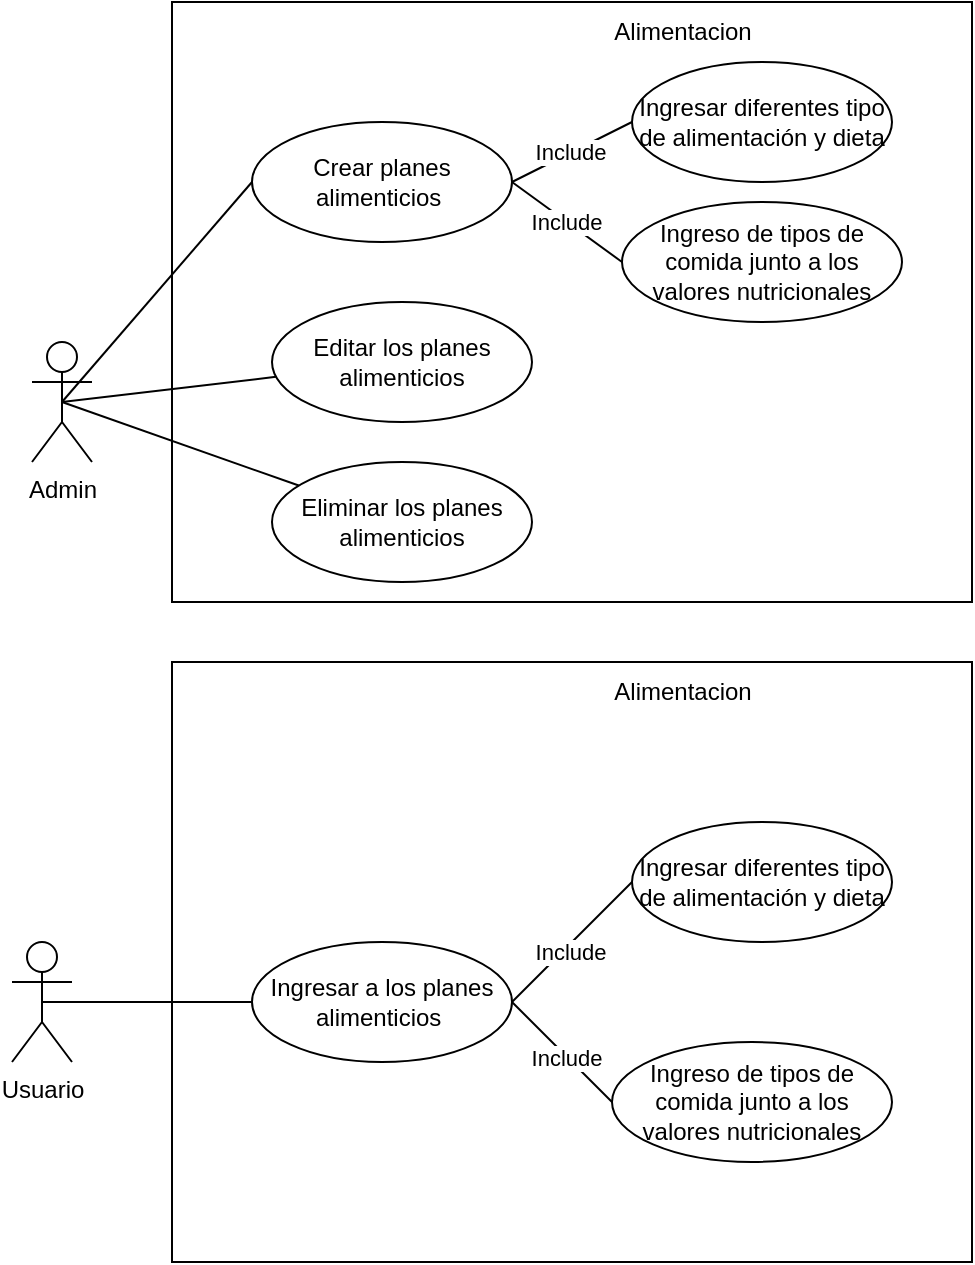 <mxfile version="24.7.10" pages="2">
  <diagram name="Modulo de alimentacion" id="Y9_49UCqUVnqr2mQ7oe9">
    <mxGraphModel dx="1035" dy="517" grid="1" gridSize="10" guides="1" tooltips="1" connect="1" arrows="1" fold="1" page="1" pageScale="1" pageWidth="827" pageHeight="1169" math="0" shadow="0">
      <root>
        <mxCell id="0" />
        <mxCell id="1" parent="0" />
        <mxCell id="nPxMI3wkcNo-XMpQiCZf-1" value="Admin" style="shape=umlActor;verticalLabelPosition=bottom;verticalAlign=top;html=1;outlineConnect=0;" vertex="1" parent="1">
          <mxGeometry x="80" y="240" width="30" height="60" as="geometry" />
        </mxCell>
        <mxCell id="nPxMI3wkcNo-XMpQiCZf-4" value="" style="rounded=0;whiteSpace=wrap;html=1;" vertex="1" parent="1">
          <mxGeometry x="150" y="70" width="400" height="300" as="geometry" />
        </mxCell>
        <mxCell id="nPxMI3wkcNo-XMpQiCZf-18" style="rounded=0;orthogonalLoop=1;jettySize=auto;html=1;entryX=0;entryY=0.5;entryDx=0;entryDy=0;endArrow=none;endFill=0;exitX=1;exitY=0.5;exitDx=0;exitDy=0;" edge="1" parent="1" source="nPxMI3wkcNo-XMpQiCZf-22" target="nPxMI3wkcNo-XMpQiCZf-20">
          <mxGeometry relative="1" as="geometry">
            <mxPoint x="320.586" y="145.551" as="sourcePoint" />
            <mxPoint x="370" y="160.0" as="targetPoint" />
          </mxGeometry>
        </mxCell>
        <mxCell id="nPxMI3wkcNo-XMpQiCZf-37" value="Include" style="edgeLabel;html=1;align=center;verticalAlign=middle;resizable=0;points=[];" vertex="1" connectable="0" parent="nPxMI3wkcNo-XMpQiCZf-18">
          <mxGeometry x="-0.012" y="1" relative="1" as="geometry">
            <mxPoint as="offset" />
          </mxGeometry>
        </mxCell>
        <mxCell id="nPxMI3wkcNo-XMpQiCZf-10" value="Alimentacion" style="text;html=1;align=center;verticalAlign=middle;resizable=0;points=[];autosize=1;strokeColor=none;fillColor=none;" vertex="1" parent="1">
          <mxGeometry x="360" y="70" width="90" height="30" as="geometry" />
        </mxCell>
        <mxCell id="nPxMI3wkcNo-XMpQiCZf-19" style="rounded=0;orthogonalLoop=1;jettySize=auto;html=1;endArrow=none;endFill=0;exitX=1;exitY=0.5;exitDx=0;exitDy=0;entryX=0;entryY=0.5;entryDx=0;entryDy=0;" edge="1" parent="1" source="nPxMI3wkcNo-XMpQiCZf-22" target="nPxMI3wkcNo-XMpQiCZf-21">
          <mxGeometry relative="1" as="geometry">
            <mxPoint x="370" y="160" as="targetPoint" />
            <mxPoint x="315.555" y="187.222" as="sourcePoint" />
          </mxGeometry>
        </mxCell>
        <mxCell id="nPxMI3wkcNo-XMpQiCZf-38" value="Include" style="edgeLabel;html=1;align=center;verticalAlign=middle;resizable=0;points=[];" vertex="1" connectable="0" parent="nPxMI3wkcNo-XMpQiCZf-19">
          <mxGeometry x="-0.024" relative="1" as="geometry">
            <mxPoint as="offset" />
          </mxGeometry>
        </mxCell>
        <mxCell id="nPxMI3wkcNo-XMpQiCZf-13" value="Editar los planes alimenticios" style="ellipse;whiteSpace=wrap;html=1;" vertex="1" parent="1">
          <mxGeometry x="200" y="220" width="130" height="60" as="geometry" />
        </mxCell>
        <mxCell id="nPxMI3wkcNo-XMpQiCZf-14" style="rounded=0;orthogonalLoop=1;jettySize=auto;html=1;entryX=0.5;entryY=0.5;entryDx=0;entryDy=0;entryPerimeter=0;endArrow=none;endFill=0;" edge="1" parent="1" source="nPxMI3wkcNo-XMpQiCZf-13" target="nPxMI3wkcNo-XMpQiCZf-1">
          <mxGeometry relative="1" as="geometry" />
        </mxCell>
        <mxCell id="nPxMI3wkcNo-XMpQiCZf-20" value="Ingresar diferentes tipo de alimentación y dieta" style="ellipse;whiteSpace=wrap;html=1;" vertex="1" parent="1">
          <mxGeometry x="380" y="100" width="130" height="60" as="geometry" />
        </mxCell>
        <mxCell id="nPxMI3wkcNo-XMpQiCZf-21" value="Ingreso de tipos de comida junto a los valores nutricionales" style="ellipse;whiteSpace=wrap;html=1;" vertex="1" parent="1">
          <mxGeometry x="375" y="170" width="140" height="60" as="geometry" />
        </mxCell>
        <mxCell id="nPxMI3wkcNo-XMpQiCZf-22" value="Crear planes alimenticios&amp;nbsp;" style="ellipse;whiteSpace=wrap;html=1;" vertex="1" parent="1">
          <mxGeometry x="190" y="130" width="130" height="60" as="geometry" />
        </mxCell>
        <mxCell id="nPxMI3wkcNo-XMpQiCZf-23" style="rounded=0;orthogonalLoop=1;jettySize=auto;html=1;entryX=0.5;entryY=0.5;entryDx=0;entryDy=0;entryPerimeter=0;endArrow=none;endFill=0;exitX=0;exitY=0.5;exitDx=0;exitDy=0;" edge="1" parent="1" source="nPxMI3wkcNo-XMpQiCZf-22" target="nPxMI3wkcNo-XMpQiCZf-1">
          <mxGeometry relative="1" as="geometry">
            <mxPoint x="222" y="293" as="sourcePoint" />
            <mxPoint x="105" y="280" as="targetPoint" />
          </mxGeometry>
        </mxCell>
        <mxCell id="nPxMI3wkcNo-XMpQiCZf-24" value="Usuario" style="shape=umlActor;verticalLabelPosition=bottom;verticalAlign=top;html=1;outlineConnect=0;" vertex="1" parent="1">
          <mxGeometry x="70" y="540" width="30" height="60" as="geometry" />
        </mxCell>
        <mxCell id="nPxMI3wkcNo-XMpQiCZf-25" value="" style="rounded=0;whiteSpace=wrap;html=1;" vertex="1" parent="1">
          <mxGeometry x="150" y="400" width="400" height="300" as="geometry" />
        </mxCell>
        <mxCell id="nPxMI3wkcNo-XMpQiCZf-26" style="rounded=0;orthogonalLoop=1;jettySize=auto;html=1;entryX=0;entryY=0.5;entryDx=0;entryDy=0;endArrow=none;endFill=0;exitX=1;exitY=0.5;exitDx=0;exitDy=0;" edge="1" parent="1" source="nPxMI3wkcNo-XMpQiCZf-33" target="nPxMI3wkcNo-XMpQiCZf-31">
          <mxGeometry relative="1" as="geometry">
            <mxPoint x="320.586" y="475.551" as="sourcePoint" />
            <mxPoint x="370" y="490.0" as="targetPoint" />
          </mxGeometry>
        </mxCell>
        <mxCell id="nPxMI3wkcNo-XMpQiCZf-39" value="Include" style="edgeLabel;html=1;align=center;verticalAlign=middle;resizable=0;points=[];" vertex="1" connectable="0" parent="nPxMI3wkcNo-XMpQiCZf-26">
          <mxGeometry x="-0.106" y="-2" relative="1" as="geometry">
            <mxPoint as="offset" />
          </mxGeometry>
        </mxCell>
        <mxCell id="nPxMI3wkcNo-XMpQiCZf-27" value="Alimentacion" style="text;html=1;align=center;verticalAlign=middle;resizable=0;points=[];autosize=1;strokeColor=none;fillColor=none;" vertex="1" parent="1">
          <mxGeometry x="360" y="400" width="90" height="30" as="geometry" />
        </mxCell>
        <mxCell id="nPxMI3wkcNo-XMpQiCZf-28" style="rounded=0;orthogonalLoop=1;jettySize=auto;html=1;endArrow=none;endFill=0;exitX=1;exitY=0.5;exitDx=0;exitDy=0;entryX=0;entryY=0.5;entryDx=0;entryDy=0;" edge="1" parent="1" source="nPxMI3wkcNo-XMpQiCZf-33" target="nPxMI3wkcNo-XMpQiCZf-32">
          <mxGeometry relative="1" as="geometry">
            <mxPoint x="370" y="490" as="targetPoint" />
            <mxPoint x="315.555" y="517.222" as="sourcePoint" />
          </mxGeometry>
        </mxCell>
        <mxCell id="nPxMI3wkcNo-XMpQiCZf-40" value="Include" style="edgeLabel;html=1;align=center;verticalAlign=middle;resizable=0;points=[];" vertex="1" connectable="0" parent="nPxMI3wkcNo-XMpQiCZf-28">
          <mxGeometry x="0.087" y="-1" relative="1" as="geometry">
            <mxPoint as="offset" />
          </mxGeometry>
        </mxCell>
        <mxCell id="nPxMI3wkcNo-XMpQiCZf-31" value="Ingresar diferentes tipo de alimentación y dieta" style="ellipse;whiteSpace=wrap;html=1;" vertex="1" parent="1">
          <mxGeometry x="380" y="480" width="130" height="60" as="geometry" />
        </mxCell>
        <mxCell id="nPxMI3wkcNo-XMpQiCZf-32" value="Ingreso de tipos de comida junto a los valores nutricionales" style="ellipse;whiteSpace=wrap;html=1;" vertex="1" parent="1">
          <mxGeometry x="370" y="590" width="140" height="60" as="geometry" />
        </mxCell>
        <mxCell id="nPxMI3wkcNo-XMpQiCZf-33" value="Ingresar a los planes alimenticios&amp;nbsp;" style="ellipse;whiteSpace=wrap;html=1;" vertex="1" parent="1">
          <mxGeometry x="190" y="540" width="130" height="60" as="geometry" />
        </mxCell>
        <mxCell id="nPxMI3wkcNo-XMpQiCZf-34" style="rounded=0;orthogonalLoop=1;jettySize=auto;html=1;entryX=0.5;entryY=0.5;entryDx=0;entryDy=0;entryPerimeter=0;endArrow=none;endFill=0;exitX=0;exitY=0.5;exitDx=0;exitDy=0;" edge="1" parent="1" source="nPxMI3wkcNo-XMpQiCZf-33" target="nPxMI3wkcNo-XMpQiCZf-24">
          <mxGeometry relative="1" as="geometry">
            <mxPoint x="222" y="623" as="sourcePoint" />
            <mxPoint x="105" y="610" as="targetPoint" />
          </mxGeometry>
        </mxCell>
        <mxCell id="mcQbwOSwxkG12lWvDMeZ-1" value="Eliminar los planes alimenticios" style="ellipse;whiteSpace=wrap;html=1;" vertex="1" parent="1">
          <mxGeometry x="200" y="300" width="130" height="60" as="geometry" />
        </mxCell>
        <mxCell id="mcQbwOSwxkG12lWvDMeZ-2" style="rounded=0;orthogonalLoop=1;jettySize=auto;html=1;entryX=0.5;entryY=0.5;entryDx=0;entryDy=0;entryPerimeter=0;endArrow=none;endFill=0;" edge="1" parent="1" source="mcQbwOSwxkG12lWvDMeZ-1" target="nPxMI3wkcNo-XMpQiCZf-1">
          <mxGeometry relative="1" as="geometry" />
        </mxCell>
      </root>
    </mxGraphModel>
  </diagram>
  <diagram id="QGj_bYD7GHpiojGqfTrt" name="Modulo de ejercicio">
    <mxGraphModel dx="1035" dy="517" grid="1" gridSize="10" guides="1" tooltips="1" connect="1" arrows="1" fold="1" page="1" pageScale="1" pageWidth="827" pageHeight="1169" math="0" shadow="0">
      <root>
        <mxCell id="0" />
        <mxCell id="1" parent="0" />
        <mxCell id="Fmhu9_QlMBXMhTP7pr70-1" value="Admin" style="shape=umlActor;verticalLabelPosition=bottom;verticalAlign=top;html=1;outlineConnect=0;" vertex="1" parent="1">
          <mxGeometry x="80" y="240" width="30" height="60" as="geometry" />
        </mxCell>
        <mxCell id="Fmhu9_QlMBXMhTP7pr70-2" value="" style="rounded=0;whiteSpace=wrap;html=1;" vertex="1" parent="1">
          <mxGeometry x="150" y="70" width="420" height="260" as="geometry" />
        </mxCell>
        <mxCell id="Fmhu9_QlMBXMhTP7pr70-3" style="rounded=0;orthogonalLoop=1;jettySize=auto;html=1;entryX=0;entryY=0.5;entryDx=0;entryDy=0;endArrow=none;endFill=0;exitX=1;exitY=0.5;exitDx=0;exitDy=0;" edge="1" parent="1" source="Fmhu9_QlMBXMhTP7pr70-13" target="Fmhu9_QlMBXMhTP7pr70-11">
          <mxGeometry relative="1" as="geometry">
            <mxPoint x="320.586" y="145.551" as="sourcePoint" />
            <mxPoint x="370" y="160.0" as="targetPoint" />
          </mxGeometry>
        </mxCell>
        <mxCell id="Fmhu9_QlMBXMhTP7pr70-4" value="Include" style="edgeLabel;html=1;align=center;verticalAlign=middle;resizable=0;points=[];" vertex="1" connectable="0" parent="Fmhu9_QlMBXMhTP7pr70-3">
          <mxGeometry x="-0.012" y="1" relative="1" as="geometry">
            <mxPoint as="offset" />
          </mxGeometry>
        </mxCell>
        <mxCell id="Fmhu9_QlMBXMhTP7pr70-5" value="Ejercicio" style="text;html=1;align=center;verticalAlign=middle;resizable=0;points=[];autosize=1;strokeColor=none;fillColor=none;" vertex="1" parent="1">
          <mxGeometry x="370" y="70" width="70" height="30" as="geometry" />
        </mxCell>
        <mxCell id="Fmhu9_QlMBXMhTP7pr70-6" style="rounded=0;orthogonalLoop=1;jettySize=auto;html=1;endArrow=none;endFill=0;exitX=1;exitY=0.5;exitDx=0;exitDy=0;entryX=0;entryY=0.5;entryDx=0;entryDy=0;" edge="1" parent="1" source="Fmhu9_QlMBXMhTP7pr70-13" target="Fmhu9_QlMBXMhTP7pr70-12">
          <mxGeometry relative="1" as="geometry">
            <mxPoint x="370" y="160" as="targetPoint" />
            <mxPoint x="315.555" y="187.222" as="sourcePoint" />
          </mxGeometry>
        </mxCell>
        <mxCell id="Fmhu9_QlMBXMhTP7pr70-7" value="Include" style="edgeLabel;html=1;align=center;verticalAlign=middle;resizable=0;points=[];" vertex="1" connectable="0" parent="Fmhu9_QlMBXMhTP7pr70-6">
          <mxGeometry x="-0.024" relative="1" as="geometry">
            <mxPoint as="offset" />
          </mxGeometry>
        </mxCell>
        <mxCell id="Fmhu9_QlMBXMhTP7pr70-8" value="Editar los planes ejercicio" style="ellipse;whiteSpace=wrap;html=1;" vertex="1" parent="1">
          <mxGeometry x="190" y="180" width="130" height="60" as="geometry" />
        </mxCell>
        <mxCell id="Fmhu9_QlMBXMhTP7pr70-9" style="rounded=0;orthogonalLoop=1;jettySize=auto;html=1;entryX=0.5;entryY=0.5;entryDx=0;entryDy=0;entryPerimeter=0;endArrow=none;endFill=0;exitX=0;exitY=0.5;exitDx=0;exitDy=0;" edge="1" parent="1" source="Fmhu9_QlMBXMhTP7pr70-8" target="Fmhu9_QlMBXMhTP7pr70-1">
          <mxGeometry relative="1" as="geometry" />
        </mxCell>
        <mxCell id="Fmhu9_QlMBXMhTP7pr70-11" value="Ingresar diferentes tipo ejercicios" style="ellipse;whiteSpace=wrap;html=1;" vertex="1" parent="1">
          <mxGeometry x="380" y="100" width="130" height="60" as="geometry" />
        </mxCell>
        <mxCell id="Fmhu9_QlMBXMhTP7pr70-12" value="Ingreso de ejercicios focalizados&amp;nbsp;" style="ellipse;whiteSpace=wrap;html=1;" vertex="1" parent="1">
          <mxGeometry x="375" y="190" width="140" height="60" as="geometry" />
        </mxCell>
        <mxCell id="Fmhu9_QlMBXMhTP7pr70-13" value="Crear planes de ejercicios" style="ellipse;whiteSpace=wrap;html=1;" vertex="1" parent="1">
          <mxGeometry x="190" y="90" width="130" height="60" as="geometry" />
        </mxCell>
        <mxCell id="Fmhu9_QlMBXMhTP7pr70-14" style="rounded=0;orthogonalLoop=1;jettySize=auto;html=1;entryX=0.5;entryY=0.5;entryDx=0;entryDy=0;entryPerimeter=0;endArrow=none;endFill=0;exitX=0;exitY=0.5;exitDx=0;exitDy=0;" edge="1" parent="1" source="Fmhu9_QlMBXMhTP7pr70-13" target="Fmhu9_QlMBXMhTP7pr70-1">
          <mxGeometry relative="1" as="geometry">
            <mxPoint x="222" y="293" as="sourcePoint" />
            <mxPoint x="105" y="280" as="targetPoint" />
          </mxGeometry>
        </mxCell>
        <mxCell id="ESXKGA-oPVWq_Fi_7t_F-12" value="Usario" style="shape=umlActor;verticalLabelPosition=bottom;verticalAlign=top;html=1;outlineConnect=0;" vertex="1" parent="1">
          <mxGeometry x="90" y="470" width="30" height="60" as="geometry" />
        </mxCell>
        <mxCell id="ESXKGA-oPVWq_Fi_7t_F-13" value="" style="rounded=0;whiteSpace=wrap;html=1;" vertex="1" parent="1">
          <mxGeometry x="150" y="370" width="420" height="260" as="geometry" />
        </mxCell>
        <mxCell id="ESXKGA-oPVWq_Fi_7t_F-14" style="rounded=0;orthogonalLoop=1;jettySize=auto;html=1;entryX=0;entryY=0.5;entryDx=0;entryDy=0;endArrow=none;endFill=0;exitX=1;exitY=0.5;exitDx=0;exitDy=0;" edge="1" parent="1" source="ESXKGA-oPVWq_Fi_7t_F-24" target="ESXKGA-oPVWq_Fi_7t_F-22">
          <mxGeometry relative="1" as="geometry">
            <mxPoint x="320.586" y="445.551" as="sourcePoint" />
            <mxPoint x="370" y="460.0" as="targetPoint" />
          </mxGeometry>
        </mxCell>
        <mxCell id="ESXKGA-oPVWq_Fi_7t_F-15" value="Extend" style="edgeLabel;html=1;align=center;verticalAlign=middle;resizable=0;points=[];" vertex="1" connectable="0" parent="ESXKGA-oPVWq_Fi_7t_F-14">
          <mxGeometry x="-0.012" y="1" relative="1" as="geometry">
            <mxPoint as="offset" />
          </mxGeometry>
        </mxCell>
        <mxCell id="ESXKGA-oPVWq_Fi_7t_F-16" value="Ejercicio" style="text;html=1;align=center;verticalAlign=middle;resizable=0;points=[];autosize=1;strokeColor=none;fillColor=none;" vertex="1" parent="1">
          <mxGeometry x="370" y="370" width="70" height="30" as="geometry" />
        </mxCell>
        <mxCell id="ESXKGA-oPVWq_Fi_7t_F-17" style="rounded=0;orthogonalLoop=1;jettySize=auto;html=1;endArrow=none;endFill=0;exitX=1;exitY=0.5;exitDx=0;exitDy=0;entryX=0;entryY=0.5;entryDx=0;entryDy=0;" edge="1" parent="1">
          <mxGeometry relative="1" as="geometry">
            <mxPoint x="375" y="560" as="targetPoint" />
            <mxPoint x="310" y="500.0" as="sourcePoint" />
          </mxGeometry>
        </mxCell>
        <mxCell id="ESXKGA-oPVWq_Fi_7t_F-18" value="Extend" style="edgeLabel;html=1;align=center;verticalAlign=middle;resizable=0;points=[];" vertex="1" connectable="0" parent="ESXKGA-oPVWq_Fi_7t_F-17">
          <mxGeometry x="-0.024" relative="1" as="geometry">
            <mxPoint as="offset" />
          </mxGeometry>
        </mxCell>
        <mxCell id="ESXKGA-oPVWq_Fi_7t_F-22" value="Visualiza diferentes tipo ejercicios" style="ellipse;whiteSpace=wrap;html=1;" vertex="1" parent="1">
          <mxGeometry x="380" y="420" width="130" height="60" as="geometry" />
        </mxCell>
        <mxCell id="ESXKGA-oPVWq_Fi_7t_F-23" value="Visualiza de ejercicios focalizados&amp;nbsp;" style="ellipse;whiteSpace=wrap;html=1;" vertex="1" parent="1">
          <mxGeometry x="375" y="530" width="140" height="60" as="geometry" />
        </mxCell>
        <mxCell id="ESXKGA-oPVWq_Fi_7t_F-24" value="Ingresar a planes de ejercicios" style="ellipse;whiteSpace=wrap;html=1;" vertex="1" parent="1">
          <mxGeometry x="180" y="470" width="130" height="60" as="geometry" />
        </mxCell>
        <mxCell id="ESXKGA-oPVWq_Fi_7t_F-25" style="rounded=0;orthogonalLoop=1;jettySize=auto;html=1;entryX=0.5;entryY=0.5;entryDx=0;entryDy=0;entryPerimeter=0;endArrow=none;endFill=0;exitX=0;exitY=0.5;exitDx=0;exitDy=0;" edge="1" parent="1" source="ESXKGA-oPVWq_Fi_7t_F-24" target="ESXKGA-oPVWq_Fi_7t_F-12">
          <mxGeometry relative="1" as="geometry">
            <mxPoint x="222" y="593" as="sourcePoint" />
            <mxPoint x="105" y="580" as="targetPoint" />
          </mxGeometry>
        </mxCell>
        <mxCell id="ESXKGA-oPVWq_Fi_7t_F-26" value="Eliminar los planes de ejercicio" style="ellipse;whiteSpace=wrap;html=1;" vertex="1" parent="1">
          <mxGeometry x="190" y="260" width="130" height="60" as="geometry" />
        </mxCell>
        <mxCell id="ESXKGA-oPVWq_Fi_7t_F-27" style="rounded=0;orthogonalLoop=1;jettySize=auto;html=1;entryX=0.5;entryY=0.5;entryDx=0;entryDy=0;entryPerimeter=0;endArrow=none;endFill=0;exitX=0;exitY=0.5;exitDx=0;exitDy=0;" edge="1" parent="1" source="ESXKGA-oPVWq_Fi_7t_F-26" target="Fmhu9_QlMBXMhTP7pr70-1">
          <mxGeometry relative="1" as="geometry" />
        </mxCell>
      </root>
    </mxGraphModel>
  </diagram>
</mxfile>
